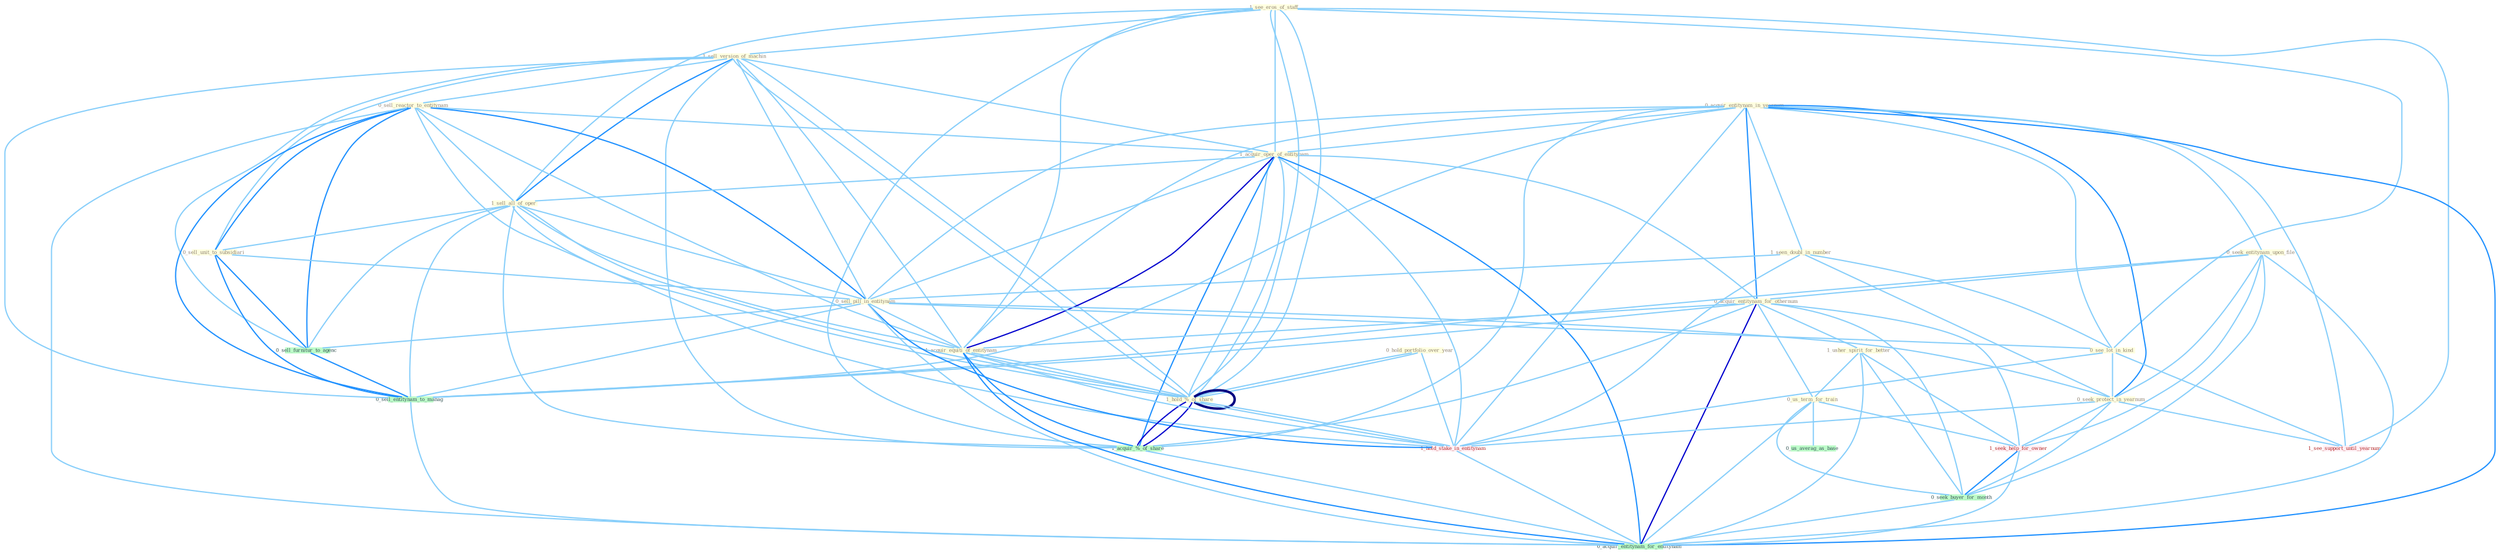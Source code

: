 Graph G{ 
    node
    [shape=polygon,style=filled,width=.5,height=.06,color="#BDFCC9",fixedsize=true,fontsize=4,
    fontcolor="#2f4f4f"];
    {node
    [color="#ffffe0", fontcolor="#8b7d6b"] "1_see_eros_of_staff " "1_sell_version_of_machin " "0_acquir_entitynam_in_yearnum " "1_seen_doubl_in_number " "0_sell_reactor_to_entitynam " "1_acquir_oper_of_entitynam " "0_seek_entitynam_upon_file " "1_sell_all_of_oper " "0_sell_unit_to_subsidiari " "0_acquir_entitynam_for_othernum " "1_usher_spirit_for_better " "0_hold_portfolio_over_year " "0_us_term_for_train " "0_sell_pill_in_entitynam " "1_hold_%_of_share " "0_see_lot_in_kind " "0_seek_protect_in_yearnum " "1_acquir_equiti_of_entitynam "}
{node [color="#fff0f5", fontcolor="#b22222"] "1_hold_stake_in_entitynam " "1_seek_help_for_owner " "1_see_support_until_yearnum "}
edge [color="#B0E2FF"];

	"1_see_eros_of_staff " -- "1_sell_version_of_machin " [w="1", color="#87cefa" ];
	"1_see_eros_of_staff " -- "1_acquir_oper_of_entitynam " [w="1", color="#87cefa" ];
	"1_see_eros_of_staff " -- "1_sell_all_of_oper " [w="1", color="#87cefa" ];
	"1_see_eros_of_staff " -- "1_hold_%_of_share " [w="1", color="#87cefa" ];
	"1_see_eros_of_staff " -- "0_see_lot_in_kind " [w="1", color="#87cefa" ];
	"1_see_eros_of_staff " -- "1_acquir_equiti_of_entitynam " [w="1", color="#87cefa" ];
	"1_see_eros_of_staff " -- "1_hold_%_of_share " [w="1", color="#87cefa" ];
	"1_see_eros_of_staff " -- "1_acquir_%_of_share " [w="1", color="#87cefa" ];
	"1_see_eros_of_staff " -- "1_see_support_until_yearnum " [w="1", color="#87cefa" ];
	"1_sell_version_of_machin " -- "0_sell_reactor_to_entitynam " [w="1", color="#87cefa" ];
	"1_sell_version_of_machin " -- "1_acquir_oper_of_entitynam " [w="1", color="#87cefa" ];
	"1_sell_version_of_machin " -- "1_sell_all_of_oper " [w="2", color="#1e90ff" , len=0.8];
	"1_sell_version_of_machin " -- "0_sell_unit_to_subsidiari " [w="1", color="#87cefa" ];
	"1_sell_version_of_machin " -- "0_sell_pill_in_entitynam " [w="1", color="#87cefa" ];
	"1_sell_version_of_machin " -- "1_hold_%_of_share " [w="1", color="#87cefa" ];
	"1_sell_version_of_machin " -- "1_acquir_equiti_of_entitynam " [w="1", color="#87cefa" ];
	"1_sell_version_of_machin " -- "1_hold_%_of_share " [w="1", color="#87cefa" ];
	"1_sell_version_of_machin " -- "1_acquir_%_of_share " [w="1", color="#87cefa" ];
	"1_sell_version_of_machin " -- "0_sell_furnitur_to_agenc " [w="1", color="#87cefa" ];
	"1_sell_version_of_machin " -- "0_sell_entitynam_to_manag " [w="1", color="#87cefa" ];
	"0_acquir_entitynam_in_yearnum " -- "1_seen_doubl_in_number " [w="1", color="#87cefa" ];
	"0_acquir_entitynam_in_yearnum " -- "1_acquir_oper_of_entitynam " [w="1", color="#87cefa" ];
	"0_acquir_entitynam_in_yearnum " -- "0_seek_entitynam_upon_file " [w="1", color="#87cefa" ];
	"0_acquir_entitynam_in_yearnum " -- "0_acquir_entitynam_for_othernum " [w="2", color="#1e90ff" , len=0.8];
	"0_acquir_entitynam_in_yearnum " -- "0_sell_pill_in_entitynam " [w="1", color="#87cefa" ];
	"0_acquir_entitynam_in_yearnum " -- "0_see_lot_in_kind " [w="1", color="#87cefa" ];
	"0_acquir_entitynam_in_yearnum " -- "0_seek_protect_in_yearnum " [w="2", color="#1e90ff" , len=0.8];
	"0_acquir_entitynam_in_yearnum " -- "1_acquir_equiti_of_entitynam " [w="1", color="#87cefa" ];
	"0_acquir_entitynam_in_yearnum " -- "1_hold_stake_in_entitynam " [w="1", color="#87cefa" ];
	"0_acquir_entitynam_in_yearnum " -- "1_acquir_%_of_share " [w="1", color="#87cefa" ];
	"0_acquir_entitynam_in_yearnum " -- "1_see_support_until_yearnum " [w="1", color="#87cefa" ];
	"0_acquir_entitynam_in_yearnum " -- "0_sell_entitynam_to_manag " [w="1", color="#87cefa" ];
	"0_acquir_entitynam_in_yearnum " -- "0_acquir_entitynam_for_entitynam " [w="2", color="#1e90ff" , len=0.8];
	"1_seen_doubl_in_number " -- "0_sell_pill_in_entitynam " [w="1", color="#87cefa" ];
	"1_seen_doubl_in_number " -- "0_see_lot_in_kind " [w="1", color="#87cefa" ];
	"1_seen_doubl_in_number " -- "0_seek_protect_in_yearnum " [w="1", color="#87cefa" ];
	"1_seen_doubl_in_number " -- "1_hold_stake_in_entitynam " [w="1", color="#87cefa" ];
	"0_sell_reactor_to_entitynam " -- "1_acquir_oper_of_entitynam " [w="1", color="#87cefa" ];
	"0_sell_reactor_to_entitynam " -- "1_sell_all_of_oper " [w="1", color="#87cefa" ];
	"0_sell_reactor_to_entitynam " -- "0_sell_unit_to_subsidiari " [w="2", color="#1e90ff" , len=0.8];
	"0_sell_reactor_to_entitynam " -- "0_sell_pill_in_entitynam " [w="2", color="#1e90ff" , len=0.8];
	"0_sell_reactor_to_entitynam " -- "1_acquir_equiti_of_entitynam " [w="1", color="#87cefa" ];
	"0_sell_reactor_to_entitynam " -- "1_hold_stake_in_entitynam " [w="1", color="#87cefa" ];
	"0_sell_reactor_to_entitynam " -- "0_sell_furnitur_to_agenc " [w="2", color="#1e90ff" , len=0.8];
	"0_sell_reactor_to_entitynam " -- "0_sell_entitynam_to_manag " [w="2", color="#1e90ff" , len=0.8];
	"0_sell_reactor_to_entitynam " -- "0_acquir_entitynam_for_entitynam " [w="1", color="#87cefa" ];
	"1_acquir_oper_of_entitynam " -- "1_sell_all_of_oper " [w="1", color="#87cefa" ];
	"1_acquir_oper_of_entitynam " -- "0_acquir_entitynam_for_othernum " [w="1", color="#87cefa" ];
	"1_acquir_oper_of_entitynam " -- "0_sell_pill_in_entitynam " [w="1", color="#87cefa" ];
	"1_acquir_oper_of_entitynam " -- "1_hold_%_of_share " [w="1", color="#87cefa" ];
	"1_acquir_oper_of_entitynam " -- "1_acquir_equiti_of_entitynam " [w="3", color="#0000cd" , len=0.6];
	"1_acquir_oper_of_entitynam " -- "1_hold_%_of_share " [w="1", color="#87cefa" ];
	"1_acquir_oper_of_entitynam " -- "1_hold_stake_in_entitynam " [w="1", color="#87cefa" ];
	"1_acquir_oper_of_entitynam " -- "1_acquir_%_of_share " [w="2", color="#1e90ff" , len=0.8];
	"1_acquir_oper_of_entitynam " -- "0_acquir_entitynam_for_entitynam " [w="2", color="#1e90ff" , len=0.8];
	"0_seek_entitynam_upon_file " -- "0_acquir_entitynam_for_othernum " [w="1", color="#87cefa" ];
	"0_seek_entitynam_upon_file " -- "0_seek_protect_in_yearnum " [w="1", color="#87cefa" ];
	"0_seek_entitynam_upon_file " -- "1_seek_help_for_owner " [w="1", color="#87cefa" ];
	"0_seek_entitynam_upon_file " -- "0_seek_buyer_for_month " [w="1", color="#87cefa" ];
	"0_seek_entitynam_upon_file " -- "0_sell_entitynam_to_manag " [w="1", color="#87cefa" ];
	"0_seek_entitynam_upon_file " -- "0_acquir_entitynam_for_entitynam " [w="1", color="#87cefa" ];
	"1_sell_all_of_oper " -- "0_sell_unit_to_subsidiari " [w="1", color="#87cefa" ];
	"1_sell_all_of_oper " -- "0_sell_pill_in_entitynam " [w="1", color="#87cefa" ];
	"1_sell_all_of_oper " -- "1_hold_%_of_share " [w="1", color="#87cefa" ];
	"1_sell_all_of_oper " -- "1_acquir_equiti_of_entitynam " [w="1", color="#87cefa" ];
	"1_sell_all_of_oper " -- "1_hold_%_of_share " [w="1", color="#87cefa" ];
	"1_sell_all_of_oper " -- "1_acquir_%_of_share " [w="1", color="#87cefa" ];
	"1_sell_all_of_oper " -- "0_sell_furnitur_to_agenc " [w="1", color="#87cefa" ];
	"1_sell_all_of_oper " -- "0_sell_entitynam_to_manag " [w="1", color="#87cefa" ];
	"0_sell_unit_to_subsidiari " -- "0_sell_pill_in_entitynam " [w="1", color="#87cefa" ];
	"0_sell_unit_to_subsidiari " -- "0_sell_furnitur_to_agenc " [w="2", color="#1e90ff" , len=0.8];
	"0_sell_unit_to_subsidiari " -- "0_sell_entitynam_to_manag " [w="2", color="#1e90ff" , len=0.8];
	"0_acquir_entitynam_for_othernum " -- "1_usher_spirit_for_better " [w="1", color="#87cefa" ];
	"0_acquir_entitynam_for_othernum " -- "0_us_term_for_train " [w="1", color="#87cefa" ];
	"0_acquir_entitynam_for_othernum " -- "1_acquir_equiti_of_entitynam " [w="1", color="#87cefa" ];
	"0_acquir_entitynam_for_othernum " -- "1_seek_help_for_owner " [w="1", color="#87cefa" ];
	"0_acquir_entitynam_for_othernum " -- "0_seek_buyer_for_month " [w="1", color="#87cefa" ];
	"0_acquir_entitynam_for_othernum " -- "1_acquir_%_of_share " [w="1", color="#87cefa" ];
	"0_acquir_entitynam_for_othernum " -- "0_sell_entitynam_to_manag " [w="1", color="#87cefa" ];
	"0_acquir_entitynam_for_othernum " -- "0_acquir_entitynam_for_entitynam " [w="3", color="#0000cd" , len=0.6];
	"1_usher_spirit_for_better " -- "0_us_term_for_train " [w="1", color="#87cefa" ];
	"1_usher_spirit_for_better " -- "1_seek_help_for_owner " [w="1", color="#87cefa" ];
	"1_usher_spirit_for_better " -- "0_seek_buyer_for_month " [w="1", color="#87cefa" ];
	"1_usher_spirit_for_better " -- "0_acquir_entitynam_for_entitynam " [w="1", color="#87cefa" ];
	"0_hold_portfolio_over_year " -- "1_hold_%_of_share " [w="1", color="#87cefa" ];
	"0_hold_portfolio_over_year " -- "1_hold_%_of_share " [w="1", color="#87cefa" ];
	"0_hold_portfolio_over_year " -- "1_hold_stake_in_entitynam " [w="1", color="#87cefa" ];
	"0_us_term_for_train " -- "1_seek_help_for_owner " [w="1", color="#87cefa" ];
	"0_us_term_for_train " -- "0_seek_buyer_for_month " [w="1", color="#87cefa" ];
	"0_us_term_for_train " -- "0_us_averag_as_base " [w="1", color="#87cefa" ];
	"0_us_term_for_train " -- "0_acquir_entitynam_for_entitynam " [w="1", color="#87cefa" ];
	"0_sell_pill_in_entitynam " -- "0_see_lot_in_kind " [w="1", color="#87cefa" ];
	"0_sell_pill_in_entitynam " -- "0_seek_protect_in_yearnum " [w="1", color="#87cefa" ];
	"0_sell_pill_in_entitynam " -- "1_acquir_equiti_of_entitynam " [w="1", color="#87cefa" ];
	"0_sell_pill_in_entitynam " -- "1_hold_stake_in_entitynam " [w="2", color="#1e90ff" , len=0.8];
	"0_sell_pill_in_entitynam " -- "0_sell_furnitur_to_agenc " [w="1", color="#87cefa" ];
	"0_sell_pill_in_entitynam " -- "0_sell_entitynam_to_manag " [w="1", color="#87cefa" ];
	"0_sell_pill_in_entitynam " -- "0_acquir_entitynam_for_entitynam " [w="1", color="#87cefa" ];
	"1_hold_%_of_share " -- "1_acquir_equiti_of_entitynam " [w="1", color="#87cefa" ];
	"1_hold_%_of_share " -- "1_hold_%_of_share " [w="4", style=bold, color="#000080", len=0.4];
	"1_hold_%_of_share " -- "1_hold_stake_in_entitynam " [w="1", color="#87cefa" ];
	"1_hold_%_of_share " -- "1_acquir_%_of_share " [w="3", color="#0000cd" , len=0.6];
	"0_see_lot_in_kind " -- "0_seek_protect_in_yearnum " [w="1", color="#87cefa" ];
	"0_see_lot_in_kind " -- "1_hold_stake_in_entitynam " [w="1", color="#87cefa" ];
	"0_see_lot_in_kind " -- "1_see_support_until_yearnum " [w="1", color="#87cefa" ];
	"0_seek_protect_in_yearnum " -- "1_hold_stake_in_entitynam " [w="1", color="#87cefa" ];
	"0_seek_protect_in_yearnum " -- "1_seek_help_for_owner " [w="1", color="#87cefa" ];
	"0_seek_protect_in_yearnum " -- "0_seek_buyer_for_month " [w="1", color="#87cefa" ];
	"0_seek_protect_in_yearnum " -- "1_see_support_until_yearnum " [w="1", color="#87cefa" ];
	"1_acquir_equiti_of_entitynam " -- "1_hold_%_of_share " [w="1", color="#87cefa" ];
	"1_acquir_equiti_of_entitynam " -- "1_hold_stake_in_entitynam " [w="1", color="#87cefa" ];
	"1_acquir_equiti_of_entitynam " -- "1_acquir_%_of_share " [w="2", color="#1e90ff" , len=0.8];
	"1_acquir_equiti_of_entitynam " -- "0_acquir_entitynam_for_entitynam " [w="2", color="#1e90ff" , len=0.8];
	"1_hold_%_of_share " -- "1_hold_stake_in_entitynam " [w="1", color="#87cefa" ];
	"1_hold_%_of_share " -- "1_acquir_%_of_share " [w="3", color="#0000cd" , len=0.6];
	"1_hold_stake_in_entitynam " -- "0_acquir_entitynam_for_entitynam " [w="1", color="#87cefa" ];
	"1_seek_help_for_owner " -- "0_seek_buyer_for_month " [w="2", color="#1e90ff" , len=0.8];
	"1_seek_help_for_owner " -- "0_acquir_entitynam_for_entitynam " [w="1", color="#87cefa" ];
	"0_seek_buyer_for_month " -- "0_acquir_entitynam_for_entitynam " [w="1", color="#87cefa" ];
	"1_acquir_%_of_share " -- "0_acquir_entitynam_for_entitynam " [w="1", color="#87cefa" ];
	"0_sell_furnitur_to_agenc " -- "0_sell_entitynam_to_manag " [w="2", color="#1e90ff" , len=0.8];
	"0_sell_entitynam_to_manag " -- "0_acquir_entitynam_for_entitynam " [w="1", color="#87cefa" ];
}